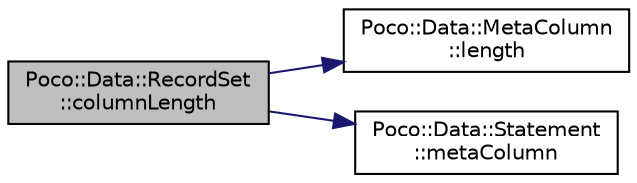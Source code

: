 digraph "Poco::Data::RecordSet::columnLength"
{
 // LATEX_PDF_SIZE
  edge [fontname="Helvetica",fontsize="10",labelfontname="Helvetica",labelfontsize="10"];
  node [fontname="Helvetica",fontsize="10",shape=record];
  rankdir="LR";
  Node1 [label="Poco::Data::RecordSet\l::columnLength",height=0.2,width=0.4,color="black", fillcolor="grey75", style="filled", fontcolor="black",tooltip="Returns column maximum length for the column at specified position."];
  Node1 -> Node2 [color="midnightblue",fontsize="10",style="solid",fontname="Helvetica"];
  Node2 [label="Poco::Data::MetaColumn\l::length",height=0.2,width=0.4,color="black", fillcolor="white", style="filled",URL="$classPoco_1_1Data_1_1MetaColumn.html#af7293eb00315c2f716abdca8b264f632",tooltip="Returns column name."];
  Node1 -> Node3 [color="midnightblue",fontsize="10",style="solid",fontname="Helvetica"];
  Node3 [label="Poco::Data::Statement\l::metaColumn",height=0.2,width=0.4,color="black", fillcolor="white", style="filled",URL="$classPoco_1_1Data_1_1Statement.html#a3dc8dfc0e8ed5049eaceffcfe772a4e8",tooltip="Returns the extractions vector."];
}
